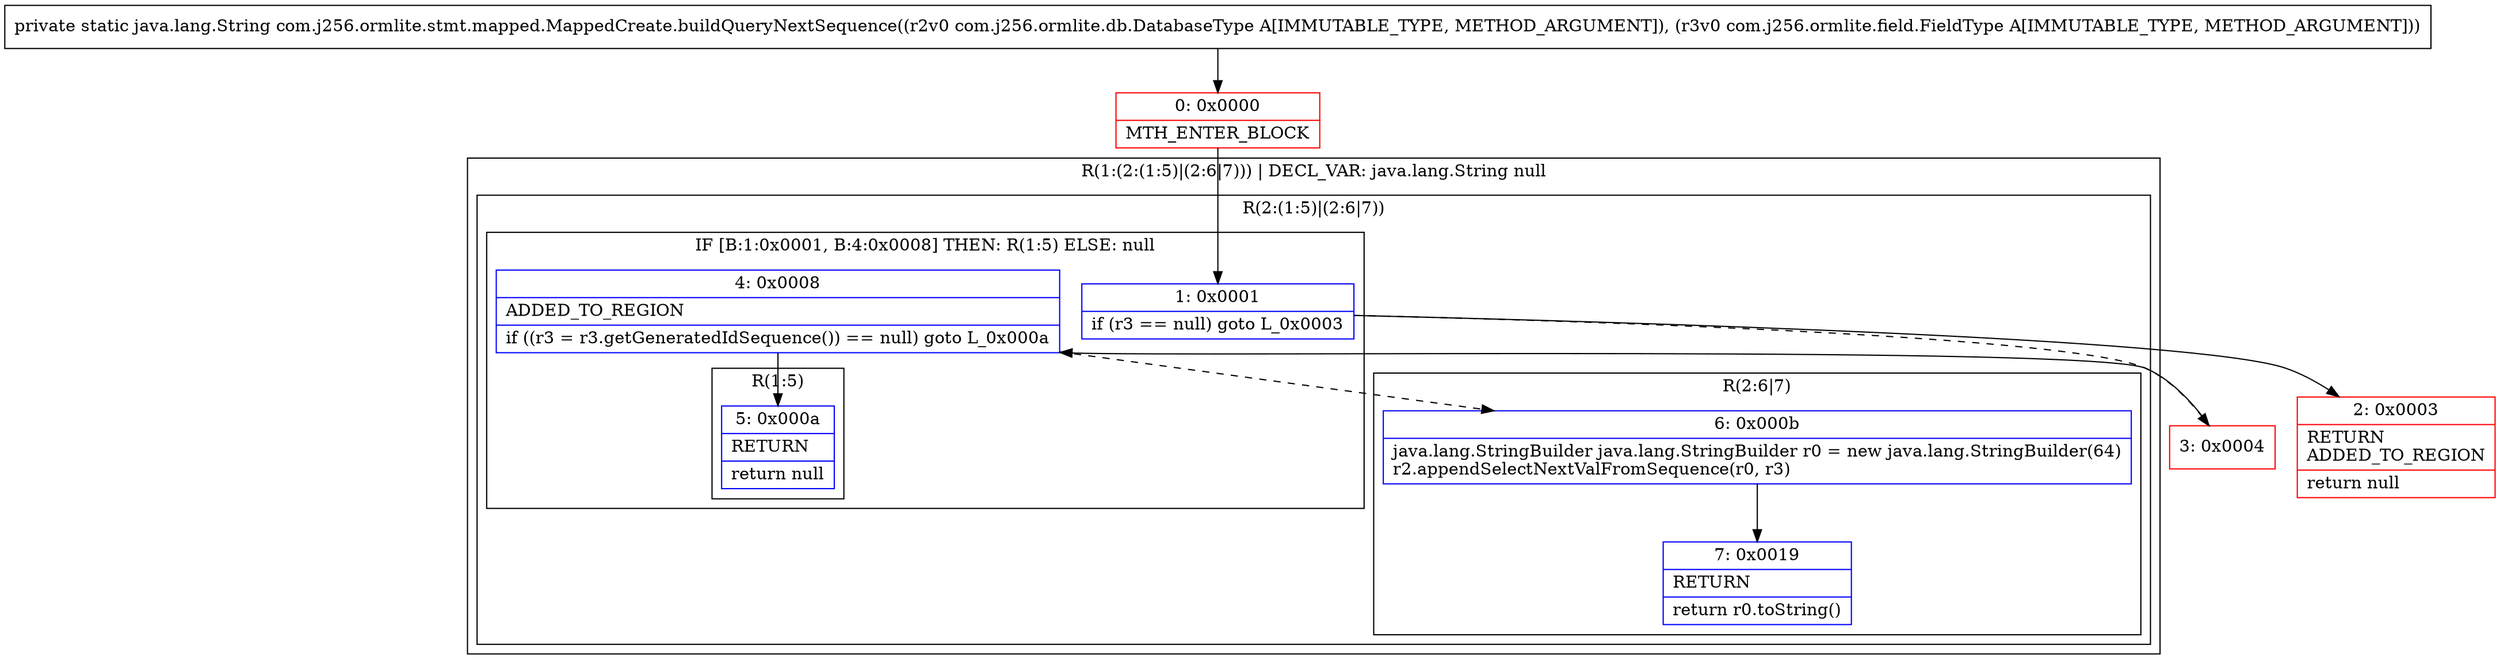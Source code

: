 digraph "CFG forcom.j256.ormlite.stmt.mapped.MappedCreate.buildQueryNextSequence(Lcom\/j256\/ormlite\/db\/DatabaseType;Lcom\/j256\/ormlite\/field\/FieldType;)Ljava\/lang\/String;" {
subgraph cluster_Region_940618851 {
label = "R(1:(2:(1:5)|(2:6|7))) | DECL_VAR: java.lang.String null\l";
node [shape=record,color=blue];
subgraph cluster_Region_229560206 {
label = "R(2:(1:5)|(2:6|7))";
node [shape=record,color=blue];
subgraph cluster_IfRegion_168614297 {
label = "IF [B:1:0x0001, B:4:0x0008] THEN: R(1:5) ELSE: null";
node [shape=record,color=blue];
Node_1 [shape=record,label="{1\:\ 0x0001|if (r3 == null) goto L_0x0003\l}"];
Node_4 [shape=record,label="{4\:\ 0x0008|ADDED_TO_REGION\l|if ((r3 = r3.getGeneratedIdSequence()) == null) goto L_0x000a\l}"];
subgraph cluster_Region_587250208 {
label = "R(1:5)";
node [shape=record,color=blue];
Node_5 [shape=record,label="{5\:\ 0x000a|RETURN\l|return null\l}"];
}
}
subgraph cluster_Region_97479056 {
label = "R(2:6|7)";
node [shape=record,color=blue];
Node_6 [shape=record,label="{6\:\ 0x000b|java.lang.StringBuilder java.lang.StringBuilder r0 = new java.lang.StringBuilder(64)\lr2.appendSelectNextValFromSequence(r0, r3)\l}"];
Node_7 [shape=record,label="{7\:\ 0x0019|RETURN\l|return r0.toString()\l}"];
}
}
}
Node_0 [shape=record,color=red,label="{0\:\ 0x0000|MTH_ENTER_BLOCK\l}"];
Node_2 [shape=record,color=red,label="{2\:\ 0x0003|RETURN\lADDED_TO_REGION\l|return null\l}"];
Node_3 [shape=record,color=red,label="{3\:\ 0x0004}"];
MethodNode[shape=record,label="{private static java.lang.String com.j256.ormlite.stmt.mapped.MappedCreate.buildQueryNextSequence((r2v0 com.j256.ormlite.db.DatabaseType A[IMMUTABLE_TYPE, METHOD_ARGUMENT]), (r3v0 com.j256.ormlite.field.FieldType A[IMMUTABLE_TYPE, METHOD_ARGUMENT])) }"];
MethodNode -> Node_0;
Node_1 -> Node_2;
Node_1 -> Node_3[style=dashed];
Node_4 -> Node_5;
Node_4 -> Node_6[style=dashed];
Node_6 -> Node_7;
Node_0 -> Node_1;
Node_3 -> Node_4;
}

